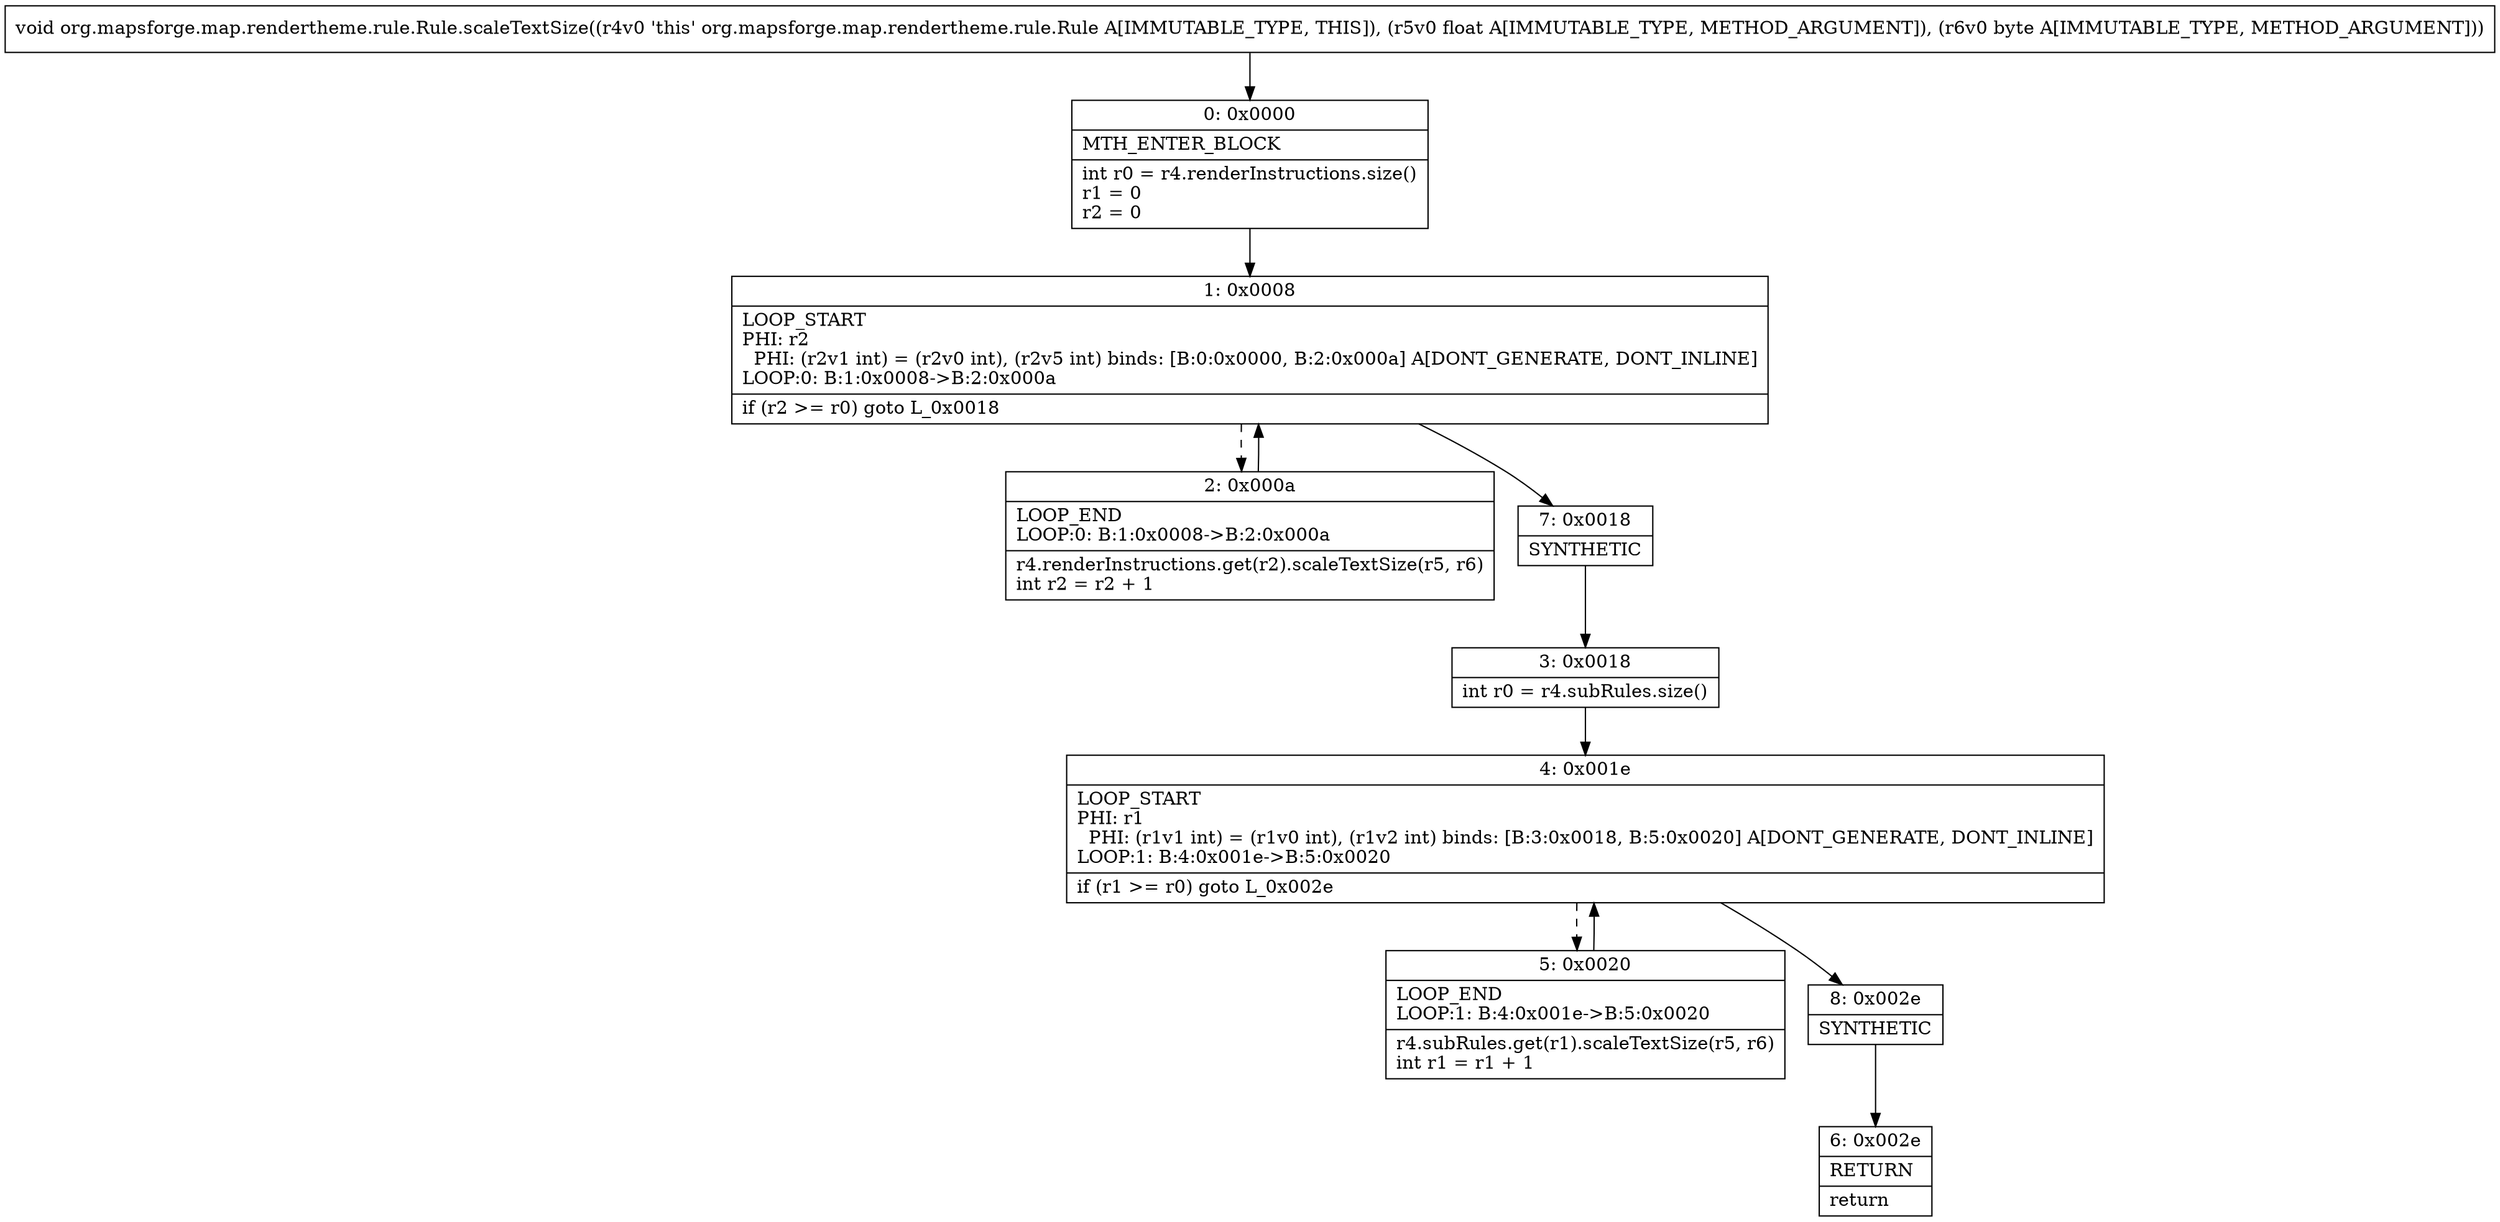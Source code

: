digraph "CFG fororg.mapsforge.map.rendertheme.rule.Rule.scaleTextSize(FB)V" {
Node_0 [shape=record,label="{0\:\ 0x0000|MTH_ENTER_BLOCK\l|int r0 = r4.renderInstructions.size()\lr1 = 0\lr2 = 0\l}"];
Node_1 [shape=record,label="{1\:\ 0x0008|LOOP_START\lPHI: r2 \l  PHI: (r2v1 int) = (r2v0 int), (r2v5 int) binds: [B:0:0x0000, B:2:0x000a] A[DONT_GENERATE, DONT_INLINE]\lLOOP:0: B:1:0x0008\-\>B:2:0x000a\l|if (r2 \>= r0) goto L_0x0018\l}"];
Node_2 [shape=record,label="{2\:\ 0x000a|LOOP_END\lLOOP:0: B:1:0x0008\-\>B:2:0x000a\l|r4.renderInstructions.get(r2).scaleTextSize(r5, r6)\lint r2 = r2 + 1\l}"];
Node_3 [shape=record,label="{3\:\ 0x0018|int r0 = r4.subRules.size()\l}"];
Node_4 [shape=record,label="{4\:\ 0x001e|LOOP_START\lPHI: r1 \l  PHI: (r1v1 int) = (r1v0 int), (r1v2 int) binds: [B:3:0x0018, B:5:0x0020] A[DONT_GENERATE, DONT_INLINE]\lLOOP:1: B:4:0x001e\-\>B:5:0x0020\l|if (r1 \>= r0) goto L_0x002e\l}"];
Node_5 [shape=record,label="{5\:\ 0x0020|LOOP_END\lLOOP:1: B:4:0x001e\-\>B:5:0x0020\l|r4.subRules.get(r1).scaleTextSize(r5, r6)\lint r1 = r1 + 1\l}"];
Node_6 [shape=record,label="{6\:\ 0x002e|RETURN\l|return\l}"];
Node_7 [shape=record,label="{7\:\ 0x0018|SYNTHETIC\l}"];
Node_8 [shape=record,label="{8\:\ 0x002e|SYNTHETIC\l}"];
MethodNode[shape=record,label="{void org.mapsforge.map.rendertheme.rule.Rule.scaleTextSize((r4v0 'this' org.mapsforge.map.rendertheme.rule.Rule A[IMMUTABLE_TYPE, THIS]), (r5v0 float A[IMMUTABLE_TYPE, METHOD_ARGUMENT]), (r6v0 byte A[IMMUTABLE_TYPE, METHOD_ARGUMENT])) }"];
MethodNode -> Node_0;
Node_0 -> Node_1;
Node_1 -> Node_2[style=dashed];
Node_1 -> Node_7;
Node_2 -> Node_1;
Node_3 -> Node_4;
Node_4 -> Node_5[style=dashed];
Node_4 -> Node_8;
Node_5 -> Node_4;
Node_7 -> Node_3;
Node_8 -> Node_6;
}

